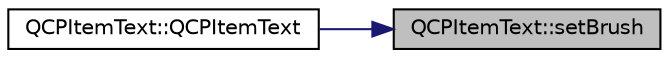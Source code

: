 digraph "QCPItemText::setBrush"
{
 // LATEX_PDF_SIZE
  edge [fontname="Helvetica",fontsize="10",labelfontname="Helvetica",labelfontsize="10"];
  node [fontname="Helvetica",fontsize="10",shape=record];
  rankdir="RL";
  Node1 [label="QCPItemText::setBrush",height=0.2,width=0.4,color="black", fillcolor="grey75", style="filled", fontcolor="black",tooltip=" "];
  Node1 -> Node2 [dir="back",color="midnightblue",fontsize="10",style="solid",fontname="Helvetica"];
  Node2 [label="QCPItemText::QCPItemText",height=0.2,width=0.4,color="black", fillcolor="white", style="filled",URL="$classQCPItemText.html#a77ff96a2972a00872ff8f8c67143abbe",tooltip=" "];
}
